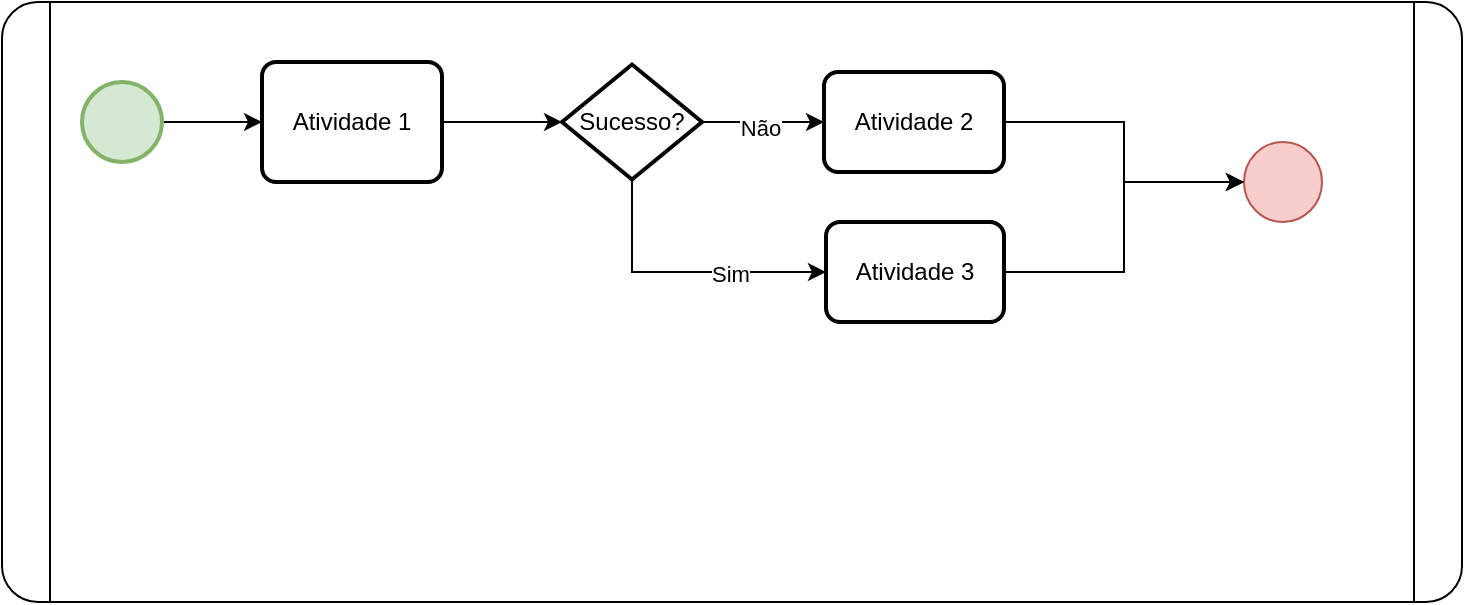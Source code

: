 <mxfile version="24.7.6">
  <diagram name="Page-1" id="b5b7bab2-c9e2-2cf4-8b2a-24fd1a2a6d21">
    <mxGraphModel dx="1800" dy="697" grid="1" gridSize="10" guides="1" tooltips="1" connect="1" arrows="1" fold="1" page="1" pageScale="1" pageWidth="827" pageHeight="1169" background="none" math="0" shadow="0">
      <root>
        <mxCell id="0" />
        <mxCell id="1" parent="0" />
        <mxCell id="KrtdTi9DkQBysrgYMJUX-14" value="" style="verticalLabelPosition=bottom;verticalAlign=top;html=1;shape=process;whiteSpace=wrap;rounded=1;size=0.033;arcSize=6;container=1;collapsible=1;" vertex="1" parent="1">
          <mxGeometry x="49" y="30" width="730" height="300" as="geometry">
            <mxRectangle x="30" y="30" width="50" height="40" as="alternateBounds" />
          </mxGeometry>
        </mxCell>
        <mxCell id="KrtdTi9DkQBysrgYMJUX-24" style="edgeStyle=orthogonalEdgeStyle;rounded=0;orthogonalLoop=1;jettySize=auto;html=1;" edge="1" parent="KrtdTi9DkQBysrgYMJUX-14" source="KrtdTi9DkQBysrgYMJUX-17" target="KrtdTi9DkQBysrgYMJUX-23">
          <mxGeometry relative="1" as="geometry" />
        </mxCell>
        <mxCell id="KrtdTi9DkQBysrgYMJUX-27" value="Não" style="edgeLabel;html=1;align=center;verticalAlign=middle;resizable=0;points=[];" vertex="1" connectable="0" parent="KrtdTi9DkQBysrgYMJUX-24">
          <mxGeometry x="-0.044" y="-3" relative="1" as="geometry">
            <mxPoint as="offset" />
          </mxGeometry>
        </mxCell>
        <mxCell id="KrtdTi9DkQBysrgYMJUX-26" style="edgeStyle=orthogonalEdgeStyle;rounded=0;orthogonalLoop=1;jettySize=auto;html=1;entryX=0;entryY=0.5;entryDx=0;entryDy=0;" edge="1" parent="KrtdTi9DkQBysrgYMJUX-14" source="KrtdTi9DkQBysrgYMJUX-17" target="KrtdTi9DkQBysrgYMJUX-25">
          <mxGeometry relative="1" as="geometry">
            <Array as="points">
              <mxPoint x="315" y="135" />
            </Array>
          </mxGeometry>
        </mxCell>
        <mxCell id="KrtdTi9DkQBysrgYMJUX-28" value="Sim" style="edgeLabel;html=1;align=center;verticalAlign=middle;resizable=0;points=[];" vertex="1" connectable="0" parent="KrtdTi9DkQBysrgYMJUX-26">
          <mxGeometry x="0.319" y="-1" relative="1" as="geometry">
            <mxPoint as="offset" />
          </mxGeometry>
        </mxCell>
        <mxCell id="KrtdTi9DkQBysrgYMJUX-17" value="Sucesso?" style="strokeWidth=2;html=1;shape=mxgraph.flowchart.decision;whiteSpace=wrap;" vertex="1" parent="KrtdTi9DkQBysrgYMJUX-14">
          <mxGeometry x="280" y="31.25" width="70" height="57.5" as="geometry" />
        </mxCell>
        <mxCell id="KrtdTi9DkQBysrgYMJUX-16" value="Atividade 1" style="rounded=1;whiteSpace=wrap;html=1;absoluteArcSize=1;arcSize=14;strokeWidth=2;" vertex="1" parent="KrtdTi9DkQBysrgYMJUX-14">
          <mxGeometry x="130" y="30" width="90" height="60" as="geometry" />
        </mxCell>
        <mxCell id="KrtdTi9DkQBysrgYMJUX-18" value="" style="edgeStyle=orthogonalEdgeStyle;rounded=0;orthogonalLoop=1;jettySize=auto;html=1;" edge="1" parent="KrtdTi9DkQBysrgYMJUX-14" source="KrtdTi9DkQBysrgYMJUX-16" target="KrtdTi9DkQBysrgYMJUX-17">
          <mxGeometry relative="1" as="geometry" />
        </mxCell>
        <mxCell id="KrtdTi9DkQBysrgYMJUX-22" style="edgeStyle=orthogonalEdgeStyle;rounded=0;orthogonalLoop=1;jettySize=auto;html=1;" edge="1" parent="KrtdTi9DkQBysrgYMJUX-14" source="KrtdTi9DkQBysrgYMJUX-15" target="KrtdTi9DkQBysrgYMJUX-16">
          <mxGeometry relative="1" as="geometry" />
        </mxCell>
        <mxCell id="KrtdTi9DkQBysrgYMJUX-15" value="" style="strokeWidth=2;html=1;shape=mxgraph.flowchart.start_1;whiteSpace=wrap;fillColor=#d5e8d4;strokeColor=#82b366;" vertex="1" parent="KrtdTi9DkQBysrgYMJUX-14">
          <mxGeometry x="40" y="40" width="40" height="40" as="geometry" />
        </mxCell>
        <mxCell id="KrtdTi9DkQBysrgYMJUX-23" value="Atividade 2" style="rounded=1;whiteSpace=wrap;html=1;absoluteArcSize=1;arcSize=14;strokeWidth=2;" vertex="1" parent="KrtdTi9DkQBysrgYMJUX-14">
          <mxGeometry x="411" y="35" width="90" height="50" as="geometry" />
        </mxCell>
        <mxCell id="KrtdTi9DkQBysrgYMJUX-25" value="Atividade 3" style="rounded=1;whiteSpace=wrap;html=1;absoluteArcSize=1;arcSize=14;strokeWidth=2;" vertex="1" parent="KrtdTi9DkQBysrgYMJUX-14">
          <mxGeometry x="412" y="110" width="89" height="50" as="geometry" />
        </mxCell>
        <mxCell id="KrtdTi9DkQBysrgYMJUX-29" value="" style="verticalLabelPosition=bottom;verticalAlign=top;html=1;shape=mxgraph.flowchart.on-page_reference;fillColor=#f8cecc;strokeColor=#b85450;" vertex="1" parent="KrtdTi9DkQBysrgYMJUX-14">
          <mxGeometry x="621" y="70" width="39" height="40" as="geometry" />
        </mxCell>
        <mxCell id="KrtdTi9DkQBysrgYMJUX-30" style="edgeStyle=orthogonalEdgeStyle;rounded=0;orthogonalLoop=1;jettySize=auto;html=1;entryX=0;entryY=0.5;entryDx=0;entryDy=0;entryPerimeter=0;" edge="1" parent="KrtdTi9DkQBysrgYMJUX-14" source="KrtdTi9DkQBysrgYMJUX-23" target="KrtdTi9DkQBysrgYMJUX-29">
          <mxGeometry relative="1" as="geometry" />
        </mxCell>
        <mxCell id="KrtdTi9DkQBysrgYMJUX-31" style="edgeStyle=orthogonalEdgeStyle;rounded=0;orthogonalLoop=1;jettySize=auto;html=1;entryX=0;entryY=0.5;entryDx=0;entryDy=0;entryPerimeter=0;" edge="1" parent="KrtdTi9DkQBysrgYMJUX-14" source="KrtdTi9DkQBysrgYMJUX-25" target="KrtdTi9DkQBysrgYMJUX-29">
          <mxGeometry relative="1" as="geometry" />
        </mxCell>
      </root>
    </mxGraphModel>
  </diagram>
</mxfile>
